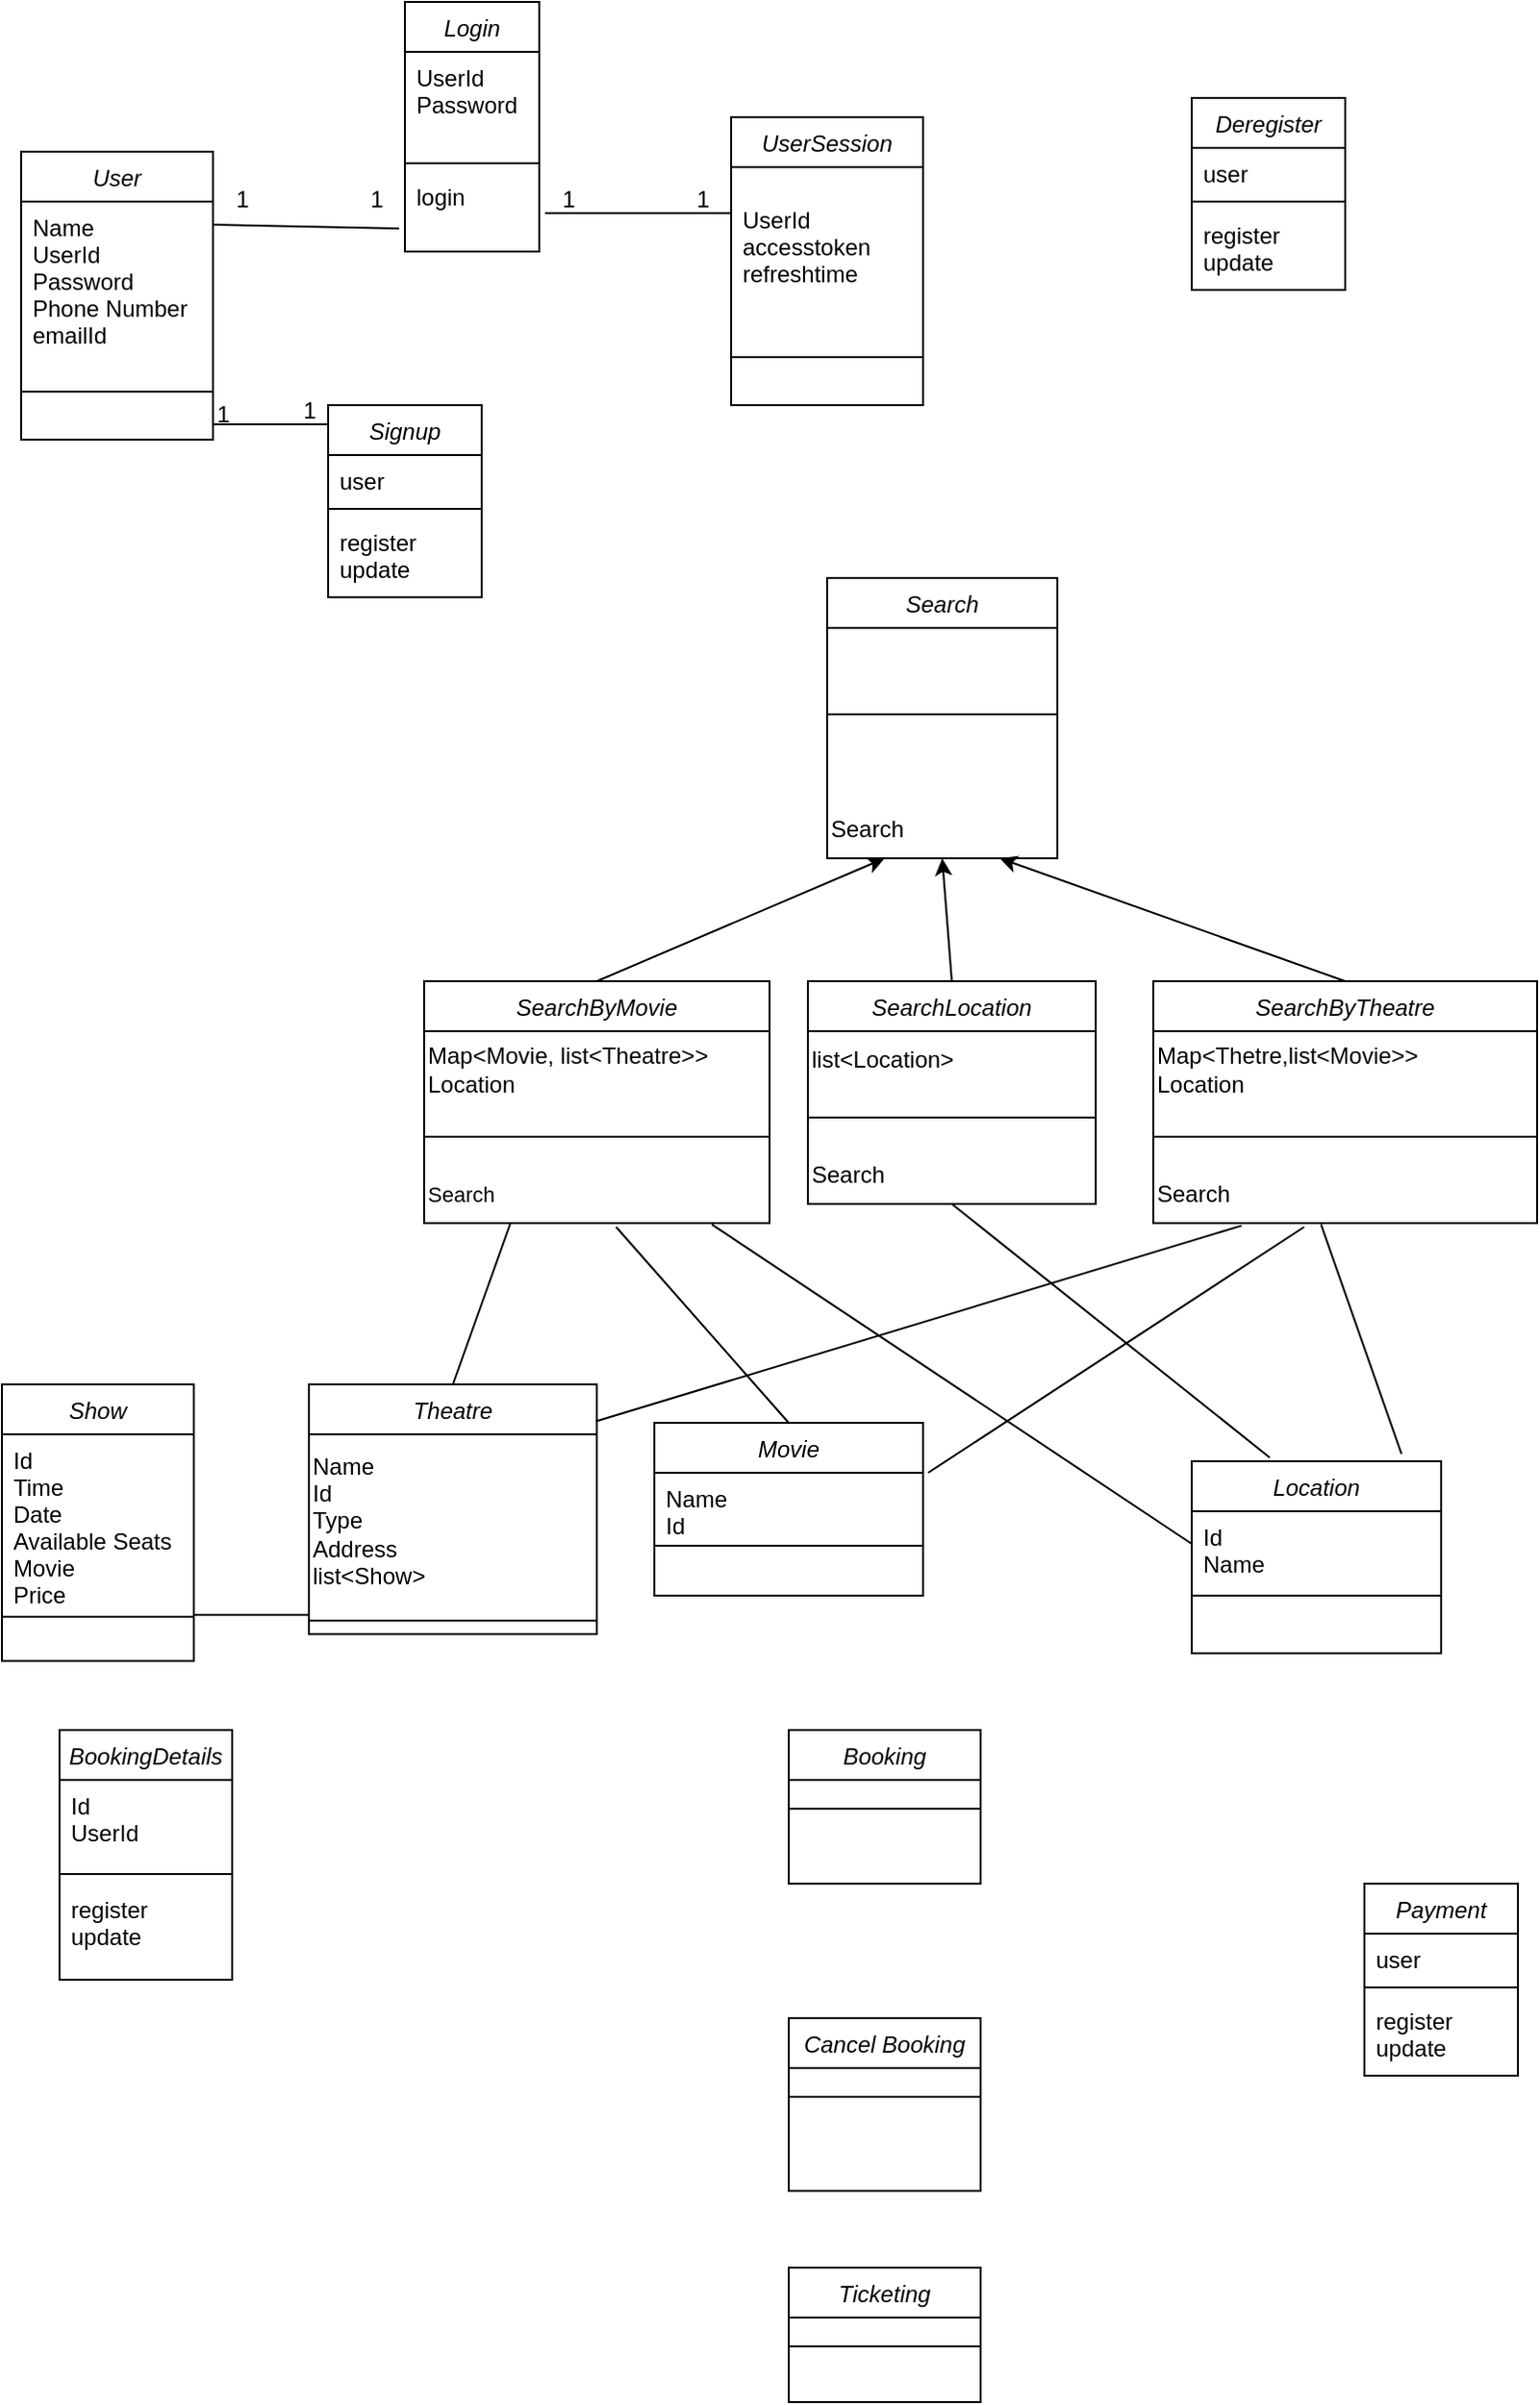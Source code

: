 <mxfile version="22.1.11" type="device">
  <diagram id="C5RBs43oDa-KdzZeNtuy" name="Page-1">
    <mxGraphModel dx="636" dy="428" grid="1" gridSize="10" guides="1" tooltips="1" connect="1" arrows="1" fold="1" page="1" pageScale="1" pageWidth="827" pageHeight="1169" math="0" shadow="0">
      <root>
        <mxCell id="WIyWlLk6GJQsqaUBKTNV-0" />
        <mxCell id="WIyWlLk6GJQsqaUBKTNV-1" parent="WIyWlLk6GJQsqaUBKTNV-0" />
        <mxCell id="iENOQ6VEFrCRD6KibuF6-0" value="User" style="swimlane;fontStyle=2;align=center;verticalAlign=top;childLayout=stackLayout;horizontal=1;startSize=26;horizontalStack=0;resizeParent=1;resizeLast=0;collapsible=1;marginBottom=0;rounded=0;shadow=0;strokeWidth=1;" vertex="1" parent="WIyWlLk6GJQsqaUBKTNV-1">
          <mxGeometry x="20" y="108" width="100" height="150" as="geometry">
            <mxRectangle x="230" y="140" width="160" height="26" as="alternateBounds" />
          </mxGeometry>
        </mxCell>
        <mxCell id="iENOQ6VEFrCRD6KibuF6-3" value="Name&#xa;UserId&#xa;Password&#xa;Phone Number&#xa;emailId&#xa;" style="text;align=left;verticalAlign=top;spacingLeft=4;spacingRight=4;overflow=hidden;rotatable=0;points=[[0,0.5],[1,0.5]];portConstraint=eastwest;rounded=0;shadow=0;html=0;" vertex="1" parent="iENOQ6VEFrCRD6KibuF6-0">
          <mxGeometry y="26" width="100" height="84" as="geometry" />
        </mxCell>
        <mxCell id="iENOQ6VEFrCRD6KibuF6-4" value="" style="line;html=1;strokeWidth=1;align=left;verticalAlign=middle;spacingTop=-1;spacingLeft=3;spacingRight=3;rotatable=0;labelPosition=right;points=[];portConstraint=eastwest;" vertex="1" parent="iENOQ6VEFrCRD6KibuF6-0">
          <mxGeometry y="110" width="100" height="30" as="geometry" />
        </mxCell>
        <mxCell id="iENOQ6VEFrCRD6KibuF6-8" value="Login" style="swimlane;fontStyle=2;align=center;verticalAlign=top;childLayout=stackLayout;horizontal=1;startSize=26;horizontalStack=0;resizeParent=1;resizeLast=0;collapsible=1;marginBottom=0;rounded=0;shadow=0;strokeWidth=1;" vertex="1" parent="WIyWlLk6GJQsqaUBKTNV-1">
          <mxGeometry x="220" y="30" width="70" height="130" as="geometry">
            <mxRectangle x="230" y="140" width="160" height="26" as="alternateBounds" />
          </mxGeometry>
        </mxCell>
        <mxCell id="iENOQ6VEFrCRD6KibuF6-9" value="UserId&#xa;Password&#xa;" style="text;align=left;verticalAlign=top;spacingLeft=4;spacingRight=4;overflow=hidden;rotatable=0;points=[[0,0.5],[1,0.5]];portConstraint=eastwest;rounded=0;shadow=0;html=0;" vertex="1" parent="iENOQ6VEFrCRD6KibuF6-8">
          <mxGeometry y="26" width="70" height="54" as="geometry" />
        </mxCell>
        <mxCell id="iENOQ6VEFrCRD6KibuF6-10" value="" style="line;html=1;strokeWidth=1;align=left;verticalAlign=middle;spacingTop=-1;spacingLeft=3;spacingRight=3;rotatable=0;labelPosition=right;points=[];portConstraint=eastwest;" vertex="1" parent="iENOQ6VEFrCRD6KibuF6-8">
          <mxGeometry y="80" width="70" height="8" as="geometry" />
        </mxCell>
        <mxCell id="iENOQ6VEFrCRD6KibuF6-11" value="login" style="text;align=left;verticalAlign=top;spacingLeft=4;spacingRight=4;overflow=hidden;rotatable=0;points=[[0,0.5],[1,0.5]];portConstraint=eastwest;" vertex="1" parent="iENOQ6VEFrCRD6KibuF6-8">
          <mxGeometry y="88" width="70" height="42" as="geometry" />
        </mxCell>
        <mxCell id="iENOQ6VEFrCRD6KibuF6-12" value="Signup" style="swimlane;fontStyle=2;align=center;verticalAlign=top;childLayout=stackLayout;horizontal=1;startSize=26;horizontalStack=0;resizeParent=1;resizeLast=0;collapsible=1;marginBottom=0;rounded=0;shadow=0;strokeWidth=1;" vertex="1" parent="WIyWlLk6GJQsqaUBKTNV-1">
          <mxGeometry x="180" y="240" width="80" height="100" as="geometry">
            <mxRectangle x="230" y="140" width="160" height="26" as="alternateBounds" />
          </mxGeometry>
        </mxCell>
        <mxCell id="iENOQ6VEFrCRD6KibuF6-13" value="user" style="text;align=left;verticalAlign=top;spacingLeft=4;spacingRight=4;overflow=hidden;rotatable=0;points=[[0,0.5],[1,0.5]];portConstraint=eastwest;rounded=0;shadow=0;html=0;" vertex="1" parent="iENOQ6VEFrCRD6KibuF6-12">
          <mxGeometry y="26" width="80" height="24" as="geometry" />
        </mxCell>
        <mxCell id="iENOQ6VEFrCRD6KibuF6-14" value="" style="line;html=1;strokeWidth=1;align=left;verticalAlign=middle;spacingTop=-1;spacingLeft=3;spacingRight=3;rotatable=0;labelPosition=right;points=[];portConstraint=eastwest;" vertex="1" parent="iENOQ6VEFrCRD6KibuF6-12">
          <mxGeometry y="50" width="80" height="8" as="geometry" />
        </mxCell>
        <mxCell id="iENOQ6VEFrCRD6KibuF6-15" value="register&#xa;update" style="text;align=left;verticalAlign=top;spacingLeft=4;spacingRight=4;overflow=hidden;rotatable=0;points=[[0,0.5],[1,0.5]];portConstraint=eastwest;" vertex="1" parent="iENOQ6VEFrCRD6KibuF6-12">
          <mxGeometry y="58" width="80" height="32" as="geometry" />
        </mxCell>
        <mxCell id="iENOQ6VEFrCRD6KibuF6-17" value="UserSession" style="swimlane;fontStyle=2;align=center;verticalAlign=top;childLayout=stackLayout;horizontal=1;startSize=26;horizontalStack=0;resizeParent=1;resizeLast=0;collapsible=1;marginBottom=0;rounded=0;shadow=0;strokeWidth=1;" vertex="1" parent="WIyWlLk6GJQsqaUBKTNV-1">
          <mxGeometry x="390" y="90" width="100" height="150" as="geometry">
            <mxRectangle x="230" y="140" width="160" height="26" as="alternateBounds" />
          </mxGeometry>
        </mxCell>
        <mxCell id="iENOQ6VEFrCRD6KibuF6-18" value="&#xa;UserId&#xa;accesstoken&#xa;refreshtime&#xa;" style="text;align=left;verticalAlign=top;spacingLeft=4;spacingRight=4;overflow=hidden;rotatable=0;points=[[0,0.5],[1,0.5]];portConstraint=eastwest;rounded=0;shadow=0;html=0;" vertex="1" parent="iENOQ6VEFrCRD6KibuF6-17">
          <mxGeometry y="26" width="100" height="84" as="geometry" />
        </mxCell>
        <mxCell id="iENOQ6VEFrCRD6KibuF6-19" value="" style="line;html=1;strokeWidth=1;align=left;verticalAlign=middle;spacingTop=-1;spacingLeft=3;spacingRight=3;rotatable=0;labelPosition=right;points=[];portConstraint=eastwest;" vertex="1" parent="iENOQ6VEFrCRD6KibuF6-17">
          <mxGeometry y="110" width="100" height="30" as="geometry" />
        </mxCell>
        <mxCell id="iENOQ6VEFrCRD6KibuF6-21" value="" style="endArrow=none;html=1;rounded=0;entryX=1;entryY=0.143;entryDx=0;entryDy=0;entryPerimeter=0;exitX=-0.043;exitY=0.714;exitDx=0;exitDy=0;exitPerimeter=0;" edge="1" parent="WIyWlLk6GJQsqaUBKTNV-1" source="iENOQ6VEFrCRD6KibuF6-11" target="iENOQ6VEFrCRD6KibuF6-3">
          <mxGeometry width="50" height="50" relative="1" as="geometry">
            <mxPoint x="400" y="420" as="sourcePoint" />
            <mxPoint x="450" y="370" as="targetPoint" />
          </mxGeometry>
        </mxCell>
        <mxCell id="iENOQ6VEFrCRD6KibuF6-22" value="1" style="text;html=1;align=center;verticalAlign=middle;resizable=0;points=[];autosize=1;strokeColor=none;fillColor=none;" vertex="1" parent="WIyWlLk6GJQsqaUBKTNV-1">
          <mxGeometry x="120" y="118" width="30" height="30" as="geometry" />
        </mxCell>
        <mxCell id="iENOQ6VEFrCRD6KibuF6-23" value="1" style="text;html=1;align=center;verticalAlign=middle;resizable=0;points=[];autosize=1;strokeColor=none;fillColor=none;" vertex="1" parent="WIyWlLk6GJQsqaUBKTNV-1">
          <mxGeometry x="190" y="118" width="30" height="30" as="geometry" />
        </mxCell>
        <mxCell id="iENOQ6VEFrCRD6KibuF6-24" value="" style="endArrow=none;html=1;rounded=0;entryX=1;entryY=0.143;entryDx=0;entryDy=0;entryPerimeter=0;exitX=-0.043;exitY=0.714;exitDx=0;exitDy=0;exitPerimeter=0;" edge="1" parent="WIyWlLk6GJQsqaUBKTNV-1">
          <mxGeometry width="50" height="50" relative="1" as="geometry">
            <mxPoint x="390" y="140" as="sourcePoint" />
            <mxPoint x="293" y="140" as="targetPoint" />
          </mxGeometry>
        </mxCell>
        <mxCell id="iENOQ6VEFrCRD6KibuF6-25" value="1" style="text;html=1;align=center;verticalAlign=middle;resizable=0;points=[];autosize=1;strokeColor=none;fillColor=none;" vertex="1" parent="WIyWlLk6GJQsqaUBKTNV-1">
          <mxGeometry x="290" y="118" width="30" height="30" as="geometry" />
        </mxCell>
        <mxCell id="iENOQ6VEFrCRD6KibuF6-26" value="1" style="text;html=1;align=center;verticalAlign=middle;resizable=0;points=[];autosize=1;strokeColor=none;fillColor=none;" vertex="1" parent="WIyWlLk6GJQsqaUBKTNV-1">
          <mxGeometry x="360" y="118" width="30" height="30" as="geometry" />
        </mxCell>
        <mxCell id="iENOQ6VEFrCRD6KibuF6-27" value="" style="endArrow=none;html=1;rounded=0;entryX=1;entryY=0.143;entryDx=0;entryDy=0;entryPerimeter=0;" edge="1" parent="WIyWlLk6GJQsqaUBKTNV-1">
          <mxGeometry width="50" height="50" relative="1" as="geometry">
            <mxPoint x="180" y="250" as="sourcePoint" />
            <mxPoint x="120" y="250" as="targetPoint" />
          </mxGeometry>
        </mxCell>
        <mxCell id="iENOQ6VEFrCRD6KibuF6-28" value="1" style="text;html=1;align=center;verticalAlign=middle;resizable=0;points=[];autosize=1;strokeColor=none;fillColor=none;" vertex="1" parent="WIyWlLk6GJQsqaUBKTNV-1">
          <mxGeometry x="110" y="230" width="30" height="30" as="geometry" />
        </mxCell>
        <mxCell id="iENOQ6VEFrCRD6KibuF6-29" value="1" style="text;html=1;align=center;verticalAlign=middle;resizable=0;points=[];autosize=1;strokeColor=none;fillColor=none;" vertex="1" parent="WIyWlLk6GJQsqaUBKTNV-1">
          <mxGeometry x="155" y="228" width="30" height="30" as="geometry" />
        </mxCell>
        <mxCell id="iENOQ6VEFrCRD6KibuF6-31" value="SearchByTheatre" style="swimlane;fontStyle=2;align=center;verticalAlign=top;childLayout=stackLayout;horizontal=1;startSize=26;horizontalStack=0;resizeParent=1;resizeLast=0;collapsible=1;marginBottom=0;rounded=0;shadow=0;strokeWidth=1;" vertex="1" parent="WIyWlLk6GJQsqaUBKTNV-1">
          <mxGeometry x="610" y="540" width="200" height="126" as="geometry">
            <mxRectangle x="230" y="140" width="160" height="26" as="alternateBounds" />
          </mxGeometry>
        </mxCell>
        <mxCell id="iENOQ6VEFrCRD6KibuF6-103" value="Map&amp;lt;Thetre,list&amp;lt;Movie&amp;gt;&amp;gt;&lt;br&gt;Location" style="text;html=1;align=left;verticalAlign=middle;resizable=0;points=[];autosize=1;strokeColor=none;fillColor=none;" vertex="1" parent="iENOQ6VEFrCRD6KibuF6-31">
          <mxGeometry y="26" width="200" height="40" as="geometry" />
        </mxCell>
        <mxCell id="iENOQ6VEFrCRD6KibuF6-33" value="" style="line;html=1;strokeWidth=1;align=left;verticalAlign=middle;spacingTop=-1;spacingLeft=3;spacingRight=3;rotatable=0;labelPosition=right;points=[];portConstraint=eastwest;" vertex="1" parent="iENOQ6VEFrCRD6KibuF6-31">
          <mxGeometry y="66" width="200" height="30" as="geometry" />
        </mxCell>
        <mxCell id="iENOQ6VEFrCRD6KibuF6-96" value="Search" style="text;html=1;align=left;verticalAlign=middle;resizable=0;points=[];autosize=1;strokeColor=none;fillColor=none;" vertex="1" parent="iENOQ6VEFrCRD6KibuF6-31">
          <mxGeometry y="96" width="200" height="30" as="geometry" />
        </mxCell>
        <mxCell id="iENOQ6VEFrCRD6KibuF6-34" value="Booking" style="swimlane;fontStyle=2;align=center;verticalAlign=top;childLayout=stackLayout;horizontal=1;startSize=26;horizontalStack=0;resizeParent=1;resizeLast=0;collapsible=1;marginBottom=0;rounded=0;shadow=0;strokeWidth=1;" vertex="1" parent="WIyWlLk6GJQsqaUBKTNV-1">
          <mxGeometry x="420" y="930" width="100" height="80" as="geometry">
            <mxRectangle x="230" y="140" width="160" height="26" as="alternateBounds" />
          </mxGeometry>
        </mxCell>
        <mxCell id="iENOQ6VEFrCRD6KibuF6-36" value="" style="line;html=1;strokeWidth=1;align=left;verticalAlign=middle;spacingTop=-1;spacingLeft=3;spacingRight=3;rotatable=0;labelPosition=right;points=[];portConstraint=eastwest;" vertex="1" parent="iENOQ6VEFrCRD6KibuF6-34">
          <mxGeometry y="26" width="100" height="30" as="geometry" />
        </mxCell>
        <mxCell id="iENOQ6VEFrCRD6KibuF6-37" value="Cancel Booking" style="swimlane;fontStyle=2;align=center;verticalAlign=top;childLayout=stackLayout;horizontal=1;startSize=26;horizontalStack=0;resizeParent=1;resizeLast=0;collapsible=1;marginBottom=0;rounded=0;shadow=0;strokeWidth=1;" vertex="1" parent="WIyWlLk6GJQsqaUBKTNV-1">
          <mxGeometry x="420" y="1080" width="100" height="90" as="geometry">
            <mxRectangle x="230" y="140" width="160" height="26" as="alternateBounds" />
          </mxGeometry>
        </mxCell>
        <mxCell id="iENOQ6VEFrCRD6KibuF6-39" value="" style="line;html=1;strokeWidth=1;align=left;verticalAlign=middle;spacingTop=-1;spacingLeft=3;spacingRight=3;rotatable=0;labelPosition=right;points=[];portConstraint=eastwest;" vertex="1" parent="iENOQ6VEFrCRD6KibuF6-37">
          <mxGeometry y="26" width="100" height="30" as="geometry" />
        </mxCell>
        <mxCell id="iENOQ6VEFrCRD6KibuF6-40" value="SearchByMovie" style="swimlane;fontStyle=2;align=center;verticalAlign=top;childLayout=stackLayout;horizontal=1;startSize=26;horizontalStack=0;resizeParent=1;resizeLast=0;collapsible=1;marginBottom=0;rounded=0;shadow=0;strokeWidth=1;" vertex="1" parent="WIyWlLk6GJQsqaUBKTNV-1">
          <mxGeometry x="230" y="540" width="180" height="126" as="geometry">
            <mxRectangle x="230" y="140" width="160" height="26" as="alternateBounds" />
          </mxGeometry>
        </mxCell>
        <mxCell id="iENOQ6VEFrCRD6KibuF6-102" value="Map&amp;lt;Movie, list&amp;lt;Theatre&amp;gt;&amp;gt;&lt;br&gt;Location" style="text;html=1;align=left;verticalAlign=middle;resizable=0;points=[];autosize=1;strokeColor=none;fillColor=none;" vertex="1" parent="iENOQ6VEFrCRD6KibuF6-40">
          <mxGeometry y="26" width="180" height="40" as="geometry" />
        </mxCell>
        <mxCell id="iENOQ6VEFrCRD6KibuF6-42" value="" style="line;html=1;strokeWidth=1;align=left;verticalAlign=middle;spacingTop=-1;spacingLeft=3;spacingRight=3;rotatable=0;labelPosition=right;points=[];portConstraint=eastwest;" vertex="1" parent="iENOQ6VEFrCRD6KibuF6-40">
          <mxGeometry y="66" width="180" height="30" as="geometry" />
        </mxCell>
        <mxCell id="iENOQ6VEFrCRD6KibuF6-94" value="&lt;font style=&quot;font-size: 11px;&quot;&gt;Search&lt;/font&gt;" style="text;html=1;align=left;verticalAlign=middle;resizable=0;points=[];autosize=1;strokeColor=none;fillColor=none;" vertex="1" parent="iENOQ6VEFrCRD6KibuF6-40">
          <mxGeometry y="96" width="180" height="30" as="geometry" />
        </mxCell>
        <mxCell id="iENOQ6VEFrCRD6KibuF6-43" value="Search" style="swimlane;fontStyle=2;align=center;verticalAlign=top;childLayout=stackLayout;horizontal=1;startSize=26;horizontalStack=0;resizeParent=1;resizeLast=0;collapsible=1;marginBottom=0;rounded=0;shadow=0;strokeWidth=1;" vertex="1" parent="WIyWlLk6GJQsqaUBKTNV-1">
          <mxGeometry x="440" y="330" width="120" height="146" as="geometry">
            <mxRectangle x="230" y="140" width="160" height="26" as="alternateBounds" />
          </mxGeometry>
        </mxCell>
        <mxCell id="iENOQ6VEFrCRD6KibuF6-45" value="" style="line;html=1;strokeWidth=1;align=left;verticalAlign=middle;spacingTop=-1;spacingLeft=3;spacingRight=3;rotatable=0;labelPosition=right;points=[];portConstraint=eastwest;" vertex="1" parent="iENOQ6VEFrCRD6KibuF6-43">
          <mxGeometry y="26" width="120" height="90" as="geometry" />
        </mxCell>
        <mxCell id="iENOQ6VEFrCRD6KibuF6-99" value="Search" style="text;html=1;align=left;verticalAlign=middle;resizable=0;points=[];autosize=1;strokeColor=none;fillColor=none;" vertex="1" parent="iENOQ6VEFrCRD6KibuF6-43">
          <mxGeometry y="116" width="120" height="30" as="geometry" />
        </mxCell>
        <mxCell id="iENOQ6VEFrCRD6KibuF6-49" value="Location" style="swimlane;fontStyle=2;align=center;verticalAlign=top;childLayout=stackLayout;horizontal=1;startSize=26;horizontalStack=0;resizeParent=1;resizeLast=0;collapsible=1;marginBottom=0;rounded=0;shadow=0;strokeWidth=1;" vertex="1" parent="WIyWlLk6GJQsqaUBKTNV-1">
          <mxGeometry x="630" y="790" width="130" height="100" as="geometry">
            <mxRectangle x="230" y="140" width="160" height="26" as="alternateBounds" />
          </mxGeometry>
        </mxCell>
        <mxCell id="iENOQ6VEFrCRD6KibuF6-50" value="Id&#xa;Name" style="text;align=left;verticalAlign=top;spacingLeft=4;spacingRight=4;overflow=hidden;rotatable=0;points=[[0,0.5],[1,0.5]];portConstraint=eastwest;rounded=0;shadow=0;html=0;" vertex="1" parent="iENOQ6VEFrCRD6KibuF6-49">
          <mxGeometry y="26" width="130" height="34" as="geometry" />
        </mxCell>
        <mxCell id="iENOQ6VEFrCRD6KibuF6-51" value="" style="line;html=1;strokeWidth=1;align=left;verticalAlign=middle;spacingTop=-1;spacingLeft=3;spacingRight=3;rotatable=0;labelPosition=right;points=[];portConstraint=eastwest;" vertex="1" parent="iENOQ6VEFrCRD6KibuF6-49">
          <mxGeometry y="60" width="130" height="20" as="geometry" />
        </mxCell>
        <mxCell id="iENOQ6VEFrCRD6KibuF6-54" value="Theatre" style="swimlane;fontStyle=2;align=center;verticalAlign=top;childLayout=stackLayout;horizontal=1;startSize=26;horizontalStack=0;resizeParent=1;resizeLast=0;collapsible=1;marginBottom=0;rounded=0;shadow=0;strokeWidth=1;" vertex="1" parent="WIyWlLk6GJQsqaUBKTNV-1">
          <mxGeometry x="170" y="750" width="150" height="130" as="geometry">
            <mxRectangle x="230" y="140" width="160" height="26" as="alternateBounds" />
          </mxGeometry>
        </mxCell>
        <mxCell id="iENOQ6VEFrCRD6KibuF6-113" value="Name&lt;br style=&quot;border-color: var(--border-color);&quot;&gt;&lt;span style=&quot;border-color: var(--border-color);&quot;&gt;Id&lt;br&gt;Type&lt;br&gt;Address&lt;br&gt;list&amp;lt;Show&amp;gt;&lt;br&gt;&lt;/span&gt;" style="text;html=1;align=left;verticalAlign=middle;resizable=0;points=[];autosize=1;strokeColor=none;fillColor=none;" vertex="1" parent="iENOQ6VEFrCRD6KibuF6-54">
          <mxGeometry y="26" width="150" height="90" as="geometry" />
        </mxCell>
        <mxCell id="iENOQ6VEFrCRD6KibuF6-56" value="" style="line;html=1;strokeWidth=1;align=left;verticalAlign=middle;spacingTop=-1;spacingLeft=3;spacingRight=3;rotatable=0;labelPosition=right;points=[];portConstraint=eastwest;fillStyle=hatch;" vertex="1" parent="iENOQ6VEFrCRD6KibuF6-54">
          <mxGeometry y="116" width="150" height="14" as="geometry" />
        </mxCell>
        <mxCell id="iENOQ6VEFrCRD6KibuF6-58" value="BookingDetails" style="swimlane;fontStyle=2;align=center;verticalAlign=top;childLayout=stackLayout;horizontal=1;startSize=26;horizontalStack=0;resizeParent=1;resizeLast=0;collapsible=1;marginBottom=0;rounded=0;shadow=0;strokeWidth=1;" vertex="1" parent="WIyWlLk6GJQsqaUBKTNV-1">
          <mxGeometry x="40" y="930" width="90" height="130" as="geometry">
            <mxRectangle x="230" y="140" width="160" height="26" as="alternateBounds" />
          </mxGeometry>
        </mxCell>
        <mxCell id="iENOQ6VEFrCRD6KibuF6-59" value="Id&#xa;UserId" style="text;align=left;verticalAlign=top;spacingLeft=4;spacingRight=4;overflow=hidden;rotatable=0;points=[[0,0.5],[1,0.5]];portConstraint=eastwest;rounded=0;shadow=0;html=0;" vertex="1" parent="iENOQ6VEFrCRD6KibuF6-58">
          <mxGeometry y="26" width="90" height="44" as="geometry" />
        </mxCell>
        <mxCell id="iENOQ6VEFrCRD6KibuF6-60" value="" style="line;html=1;strokeWidth=1;align=left;verticalAlign=middle;spacingTop=-1;spacingLeft=3;spacingRight=3;rotatable=0;labelPosition=right;points=[];portConstraint=eastwest;" vertex="1" parent="iENOQ6VEFrCRD6KibuF6-58">
          <mxGeometry y="70" width="90" height="10" as="geometry" />
        </mxCell>
        <mxCell id="iENOQ6VEFrCRD6KibuF6-61" value="register&#xa;update" style="text;align=left;verticalAlign=top;spacingLeft=4;spacingRight=4;overflow=hidden;rotatable=0;points=[[0,0.5],[1,0.5]];portConstraint=eastwest;" vertex="1" parent="iENOQ6VEFrCRD6KibuF6-58">
          <mxGeometry y="80" width="90" height="32" as="geometry" />
        </mxCell>
        <mxCell id="iENOQ6VEFrCRD6KibuF6-62" value="Deregister" style="swimlane;fontStyle=2;align=center;verticalAlign=top;childLayout=stackLayout;horizontal=1;startSize=26;horizontalStack=0;resizeParent=1;resizeLast=0;collapsible=1;marginBottom=0;rounded=0;shadow=0;strokeWidth=1;" vertex="1" parent="WIyWlLk6GJQsqaUBKTNV-1">
          <mxGeometry x="630" y="80" width="80" height="100" as="geometry">
            <mxRectangle x="230" y="140" width="160" height="26" as="alternateBounds" />
          </mxGeometry>
        </mxCell>
        <mxCell id="iENOQ6VEFrCRD6KibuF6-63" value="user" style="text;align=left;verticalAlign=top;spacingLeft=4;spacingRight=4;overflow=hidden;rotatable=0;points=[[0,0.5],[1,0.5]];portConstraint=eastwest;rounded=0;shadow=0;html=0;" vertex="1" parent="iENOQ6VEFrCRD6KibuF6-62">
          <mxGeometry y="26" width="80" height="24" as="geometry" />
        </mxCell>
        <mxCell id="iENOQ6VEFrCRD6KibuF6-64" value="" style="line;html=1;strokeWidth=1;align=left;verticalAlign=middle;spacingTop=-1;spacingLeft=3;spacingRight=3;rotatable=0;labelPosition=right;points=[];portConstraint=eastwest;" vertex="1" parent="iENOQ6VEFrCRD6KibuF6-62">
          <mxGeometry y="50" width="80" height="8" as="geometry" />
        </mxCell>
        <mxCell id="iENOQ6VEFrCRD6KibuF6-65" value="register&#xa;update" style="text;align=left;verticalAlign=top;spacingLeft=4;spacingRight=4;overflow=hidden;rotatable=0;points=[[0,0.5],[1,0.5]];portConstraint=eastwest;" vertex="1" parent="iENOQ6VEFrCRD6KibuF6-62">
          <mxGeometry y="58" width="80" height="32" as="geometry" />
        </mxCell>
        <mxCell id="iENOQ6VEFrCRD6KibuF6-67" value="Ticketing" style="swimlane;fontStyle=2;align=center;verticalAlign=top;childLayout=stackLayout;horizontal=1;startSize=26;horizontalStack=0;resizeParent=1;resizeLast=0;collapsible=1;marginBottom=0;rounded=0;shadow=0;strokeWidth=1;" vertex="1" parent="WIyWlLk6GJQsqaUBKTNV-1">
          <mxGeometry x="420" y="1210" width="100" height="70" as="geometry">
            <mxRectangle x="230" y="140" width="160" height="26" as="alternateBounds" />
          </mxGeometry>
        </mxCell>
        <mxCell id="iENOQ6VEFrCRD6KibuF6-69" value="" style="line;html=1;strokeWidth=1;align=left;verticalAlign=middle;spacingTop=-1;spacingLeft=3;spacingRight=3;rotatable=0;labelPosition=right;points=[];portConstraint=eastwest;" vertex="1" parent="iENOQ6VEFrCRD6KibuF6-67">
          <mxGeometry y="26" width="100" height="30" as="geometry" />
        </mxCell>
        <mxCell id="iENOQ6VEFrCRD6KibuF6-70" value="Payment" style="swimlane;fontStyle=2;align=center;verticalAlign=top;childLayout=stackLayout;horizontal=1;startSize=26;horizontalStack=0;resizeParent=1;resizeLast=0;collapsible=1;marginBottom=0;rounded=0;shadow=0;strokeWidth=1;" vertex="1" parent="WIyWlLk6GJQsqaUBKTNV-1">
          <mxGeometry x="720" y="1010" width="80" height="100" as="geometry">
            <mxRectangle x="230" y="140" width="160" height="26" as="alternateBounds" />
          </mxGeometry>
        </mxCell>
        <mxCell id="iENOQ6VEFrCRD6KibuF6-71" value="user" style="text;align=left;verticalAlign=top;spacingLeft=4;spacingRight=4;overflow=hidden;rotatable=0;points=[[0,0.5],[1,0.5]];portConstraint=eastwest;rounded=0;shadow=0;html=0;" vertex="1" parent="iENOQ6VEFrCRD6KibuF6-70">
          <mxGeometry y="26" width="80" height="24" as="geometry" />
        </mxCell>
        <mxCell id="iENOQ6VEFrCRD6KibuF6-72" value="" style="line;html=1;strokeWidth=1;align=left;verticalAlign=middle;spacingTop=-1;spacingLeft=3;spacingRight=3;rotatable=0;labelPosition=right;points=[];portConstraint=eastwest;" vertex="1" parent="iENOQ6VEFrCRD6KibuF6-70">
          <mxGeometry y="50" width="80" height="8" as="geometry" />
        </mxCell>
        <mxCell id="iENOQ6VEFrCRD6KibuF6-73" value="register&#xa;update" style="text;align=left;verticalAlign=top;spacingLeft=4;spacingRight=4;overflow=hidden;rotatable=0;points=[[0,0.5],[1,0.5]];portConstraint=eastwest;" vertex="1" parent="iENOQ6VEFrCRD6KibuF6-70">
          <mxGeometry y="58" width="80" height="32" as="geometry" />
        </mxCell>
        <mxCell id="iENOQ6VEFrCRD6KibuF6-74" value="Movie" style="swimlane;fontStyle=2;align=center;verticalAlign=top;childLayout=stackLayout;horizontal=1;startSize=26;horizontalStack=0;resizeParent=1;resizeLast=0;collapsible=1;marginBottom=0;rounded=0;shadow=0;strokeWidth=1;" vertex="1" parent="WIyWlLk6GJQsqaUBKTNV-1">
          <mxGeometry x="350" y="770" width="140" height="90" as="geometry">
            <mxRectangle x="230" y="140" width="160" height="26" as="alternateBounds" />
          </mxGeometry>
        </mxCell>
        <mxCell id="iENOQ6VEFrCRD6KibuF6-75" value="Name&#xa;Id&#xa;" style="text;align=left;verticalAlign=top;spacingLeft=4;spacingRight=4;overflow=hidden;rotatable=0;points=[[0,0.5],[1,0.5]];portConstraint=eastwest;rounded=0;shadow=0;html=0;" vertex="1" parent="iENOQ6VEFrCRD6KibuF6-74">
          <mxGeometry y="26" width="140" height="34" as="geometry" />
        </mxCell>
        <mxCell id="iENOQ6VEFrCRD6KibuF6-76" value="" style="line;html=1;strokeWidth=1;align=left;verticalAlign=middle;spacingTop=-1;spacingLeft=3;spacingRight=3;rotatable=0;labelPosition=right;points=[];portConstraint=eastwest;" vertex="1" parent="iENOQ6VEFrCRD6KibuF6-74">
          <mxGeometry y="60" width="140" height="8" as="geometry" />
        </mxCell>
        <mxCell id="iENOQ6VEFrCRD6KibuF6-78" value="Show" style="swimlane;fontStyle=2;align=center;verticalAlign=top;childLayout=stackLayout;horizontal=1;startSize=26;horizontalStack=0;resizeParent=1;resizeLast=0;collapsible=1;marginBottom=0;rounded=0;shadow=0;strokeWidth=1;" vertex="1" parent="WIyWlLk6GJQsqaUBKTNV-1">
          <mxGeometry x="10" y="750" width="100" height="144" as="geometry">
            <mxRectangle x="230" y="140" width="160" height="26" as="alternateBounds" />
          </mxGeometry>
        </mxCell>
        <mxCell id="iENOQ6VEFrCRD6KibuF6-79" value="Id&#xa;Time&#xa;Date&#xa;Available Seats&#xa;Movie&#xa;Price" style="text;align=left;verticalAlign=top;spacingLeft=4;spacingRight=4;overflow=hidden;rotatable=0;points=[[0,0.5],[1,0.5]];portConstraint=eastwest;rounded=0;shadow=0;html=0;" vertex="1" parent="iENOQ6VEFrCRD6KibuF6-78">
          <mxGeometry y="26" width="100" height="84" as="geometry" />
        </mxCell>
        <mxCell id="iENOQ6VEFrCRD6KibuF6-80" value="" style="line;html=1;strokeWidth=1;align=left;verticalAlign=middle;spacingTop=-1;spacingLeft=3;spacingRight=3;rotatable=0;labelPosition=right;points=[];portConstraint=eastwest;" vertex="1" parent="iENOQ6VEFrCRD6KibuF6-78">
          <mxGeometry y="110" width="100" height="22" as="geometry" />
        </mxCell>
        <mxCell id="iENOQ6VEFrCRD6KibuF6-83" value="" style="endArrow=classic;html=1;rounded=0;exitX=0.5;exitY=0;exitDx=0;exitDy=0;entryX=0.25;entryY=1;entryDx=0;entryDy=0;" edge="1" parent="WIyWlLk6GJQsqaUBKTNV-1" source="iENOQ6VEFrCRD6KibuF6-40" target="iENOQ6VEFrCRD6KibuF6-43">
          <mxGeometry width="50" height="50" relative="1" as="geometry">
            <mxPoint x="395" y="540" as="sourcePoint" />
            <mxPoint x="435" y="470" as="targetPoint" />
          </mxGeometry>
        </mxCell>
        <mxCell id="iENOQ6VEFrCRD6KibuF6-84" value="" style="endArrow=classic;html=1;rounded=0;exitX=0.5;exitY=0;exitDx=0;exitDy=0;entryX=0.75;entryY=1;entryDx=0;entryDy=0;" edge="1" parent="WIyWlLk6GJQsqaUBKTNV-1" source="iENOQ6VEFrCRD6KibuF6-31" target="iENOQ6VEFrCRD6KibuF6-43">
          <mxGeometry width="50" height="50" relative="1" as="geometry">
            <mxPoint x="485" y="460" as="sourcePoint" />
            <mxPoint x="535" y="410" as="targetPoint" />
          </mxGeometry>
        </mxCell>
        <mxCell id="iENOQ6VEFrCRD6KibuF6-85" value="SearchLocation" style="swimlane;fontStyle=2;align=center;verticalAlign=top;childLayout=stackLayout;horizontal=1;startSize=26;horizontalStack=0;resizeParent=1;resizeLast=0;collapsible=1;marginBottom=0;rounded=0;shadow=0;strokeWidth=1;" vertex="1" parent="WIyWlLk6GJQsqaUBKTNV-1">
          <mxGeometry x="430" y="540" width="150" height="116" as="geometry">
            <mxRectangle x="230" y="140" width="160" height="26" as="alternateBounds" />
          </mxGeometry>
        </mxCell>
        <mxCell id="iENOQ6VEFrCRD6KibuF6-101" value="list&amp;lt;Location&amp;gt;" style="text;html=1;align=left;verticalAlign=middle;resizable=0;points=[];autosize=1;strokeColor=none;fillColor=none;" vertex="1" parent="iENOQ6VEFrCRD6KibuF6-85">
          <mxGeometry y="26" width="150" height="30" as="geometry" />
        </mxCell>
        <mxCell id="iENOQ6VEFrCRD6KibuF6-87" value="" style="line;html=1;strokeWidth=1;align=left;verticalAlign=middle;spacingTop=-1;spacingLeft=3;spacingRight=3;rotatable=0;labelPosition=right;points=[];portConstraint=eastwest;" vertex="1" parent="iENOQ6VEFrCRD6KibuF6-85">
          <mxGeometry y="56" width="150" height="30" as="geometry" />
        </mxCell>
        <mxCell id="iENOQ6VEFrCRD6KibuF6-95" value="Search" style="text;html=1;align=left;verticalAlign=middle;resizable=0;points=[];autosize=1;strokeColor=none;fillColor=none;" vertex="1" parent="iENOQ6VEFrCRD6KibuF6-85">
          <mxGeometry y="86" width="150" height="30" as="geometry" />
        </mxCell>
        <mxCell id="iENOQ6VEFrCRD6KibuF6-88" value="" style="endArrow=classic;html=1;rounded=0;entryX=0.5;entryY=1;entryDx=0;entryDy=0;exitX=0.5;exitY=0;exitDx=0;exitDy=0;" edge="1" parent="WIyWlLk6GJQsqaUBKTNV-1" source="iENOQ6VEFrCRD6KibuF6-85" target="iENOQ6VEFrCRD6KibuF6-43">
          <mxGeometry width="50" height="50" relative="1" as="geometry">
            <mxPoint x="430" y="560" as="sourcePoint" />
            <mxPoint x="480" y="510" as="targetPoint" />
          </mxGeometry>
        </mxCell>
        <mxCell id="iENOQ6VEFrCRD6KibuF6-89" value="" style="endArrow=none;html=1;rounded=0;exitX=0.5;exitY=1;exitDx=0;exitDy=0;entryX=0.313;entryY=-0.019;entryDx=0;entryDy=0;entryPerimeter=0;" edge="1" parent="WIyWlLk6GJQsqaUBKTNV-1" source="iENOQ6VEFrCRD6KibuF6-85" target="iENOQ6VEFrCRD6KibuF6-49">
          <mxGeometry width="50" height="50" relative="1" as="geometry">
            <mxPoint x="440" y="410" as="sourcePoint" />
            <mxPoint x="330" y="440" as="targetPoint" />
            <Array as="points" />
          </mxGeometry>
        </mxCell>
        <mxCell id="iENOQ6VEFrCRD6KibuF6-90" value="" style="endArrow=none;html=1;rounded=0;entryX=0.5;entryY=0;entryDx=0;entryDy=0;exitX=0.556;exitY=1.067;exitDx=0;exitDy=0;exitPerimeter=0;" edge="1" parent="WIyWlLk6GJQsqaUBKTNV-1" source="iENOQ6VEFrCRD6KibuF6-94" target="iENOQ6VEFrCRD6KibuF6-74">
          <mxGeometry width="50" height="50" relative="1" as="geometry">
            <mxPoint x="440" y="430" as="sourcePoint" />
            <mxPoint x="480" y="580" as="targetPoint" />
          </mxGeometry>
        </mxCell>
        <mxCell id="iENOQ6VEFrCRD6KibuF6-91" value="" style="endArrow=none;html=1;rounded=0;exitX=0.25;exitY=1;exitDx=0;exitDy=0;entryX=0.5;entryY=0;entryDx=0;entryDy=0;" edge="1" parent="WIyWlLk6GJQsqaUBKTNV-1" source="iENOQ6VEFrCRD6KibuF6-40" target="iENOQ6VEFrCRD6KibuF6-54">
          <mxGeometry width="50" height="50" relative="1" as="geometry">
            <mxPoint x="545.36" y="403" as="sourcePoint" />
            <mxPoint x="190.0" y="690" as="targetPoint" />
          </mxGeometry>
        </mxCell>
        <mxCell id="iENOQ6VEFrCRD6KibuF6-105" value="" style="endArrow=none;html=1;rounded=0;" edge="1" parent="WIyWlLk6GJQsqaUBKTNV-1">
          <mxGeometry width="50" height="50" relative="1" as="geometry">
            <mxPoint x="110" y="870" as="sourcePoint" />
            <mxPoint x="170" y="870" as="targetPoint" />
          </mxGeometry>
        </mxCell>
        <mxCell id="iENOQ6VEFrCRD6KibuF6-106" value="" style="endArrow=none;html=1;rounded=0;entryX=0.437;entryY=1.022;entryDx=0;entryDy=0;entryPerimeter=0;exitX=0.841;exitY=-0.038;exitDx=0;exitDy=0;exitPerimeter=0;" edge="1" parent="WIyWlLk6GJQsqaUBKTNV-1" source="iENOQ6VEFrCRD6KibuF6-49" target="iENOQ6VEFrCRD6KibuF6-96">
          <mxGeometry width="50" height="50" relative="1" as="geometry">
            <mxPoint x="400" y="640" as="sourcePoint" />
            <mxPoint x="450" y="590" as="targetPoint" />
          </mxGeometry>
        </mxCell>
        <mxCell id="iENOQ6VEFrCRD6KibuF6-107" value="" style="endArrow=none;html=1;rounded=0;exitX=0.833;exitY=1.022;exitDx=0;exitDy=0;exitPerimeter=0;entryX=0;entryY=0.5;entryDx=0;entryDy=0;" edge="1" parent="WIyWlLk6GJQsqaUBKTNV-1" source="iENOQ6VEFrCRD6KibuF6-94" target="iENOQ6VEFrCRD6KibuF6-50">
          <mxGeometry width="50" height="50" relative="1" as="geometry">
            <mxPoint x="400" y="720" as="sourcePoint" />
            <mxPoint x="450" y="670" as="targetPoint" />
          </mxGeometry>
        </mxCell>
        <mxCell id="iENOQ6VEFrCRD6KibuF6-108" value="" style="endArrow=none;html=1;rounded=0;exitX=1.019;exitY=0;exitDx=0;exitDy=0;exitPerimeter=0;entryX=0.393;entryY=1.067;entryDx=0;entryDy=0;entryPerimeter=0;" edge="1" parent="WIyWlLk6GJQsqaUBKTNV-1" source="iENOQ6VEFrCRD6KibuF6-75" target="iENOQ6VEFrCRD6KibuF6-96">
          <mxGeometry width="50" height="50" relative="1" as="geometry">
            <mxPoint x="400" y="720" as="sourcePoint" />
            <mxPoint x="450" y="670" as="targetPoint" />
          </mxGeometry>
        </mxCell>
        <mxCell id="iENOQ6VEFrCRD6KibuF6-109" value="" style="endArrow=none;html=1;rounded=0;exitX=0.996;exitY=0.148;exitDx=0;exitDy=0;exitPerimeter=0;entryX=0.23;entryY=1.044;entryDx=0;entryDy=0;entryPerimeter=0;" edge="1" parent="WIyWlLk6GJQsqaUBKTNV-1" source="iENOQ6VEFrCRD6KibuF6-54" target="iENOQ6VEFrCRD6KibuF6-96">
          <mxGeometry width="50" height="50" relative="1" as="geometry">
            <mxPoint x="400" y="720" as="sourcePoint" />
            <mxPoint x="450" y="670" as="targetPoint" />
          </mxGeometry>
        </mxCell>
      </root>
    </mxGraphModel>
  </diagram>
</mxfile>
